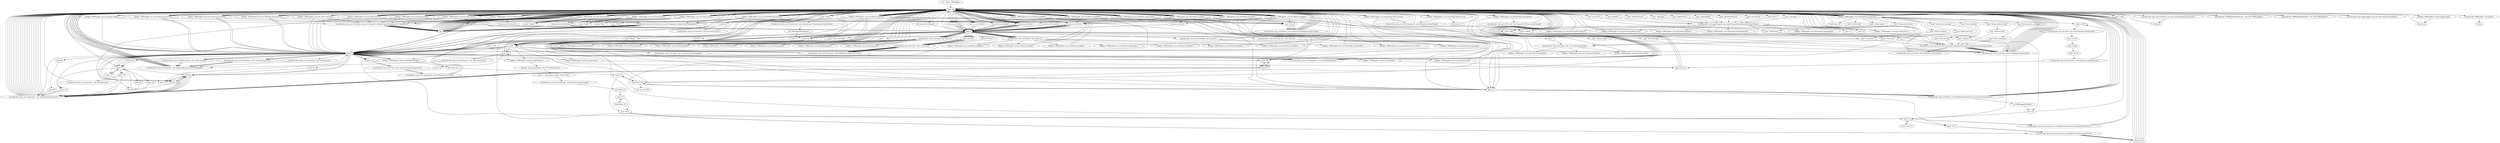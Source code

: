 digraph "" {
    "r0 := @this: MMLapplet"
    "load.r r0"
    "r0 := @this: MMLapplet"->"load.r r0";
    "new java.awt.CardLayout"
    "load.r r0"->"new java.awt.CardLayout";
    "dup1.r"
    "new java.awt.CardLayout"->"dup1.r";
    "push 0"
    "dup1.r"->"push 0";
    "push 0"->"push 0";
    "specialinvoke <java.awt.CardLayout: void <init>(int,int)>"
    "push 0"->"specialinvoke <java.awt.CardLayout: void <init>(int,int)>";
    "virtualinvoke <java.awt.Container: void setLayout(java.awt.LayoutManager)>"
    "specialinvoke <java.awt.CardLayout: void <init>(int,int)>"->"virtualinvoke <java.awt.Container: void setLayout(java.awt.LayoutManager)>";
    "virtualinvoke <java.awt.Container: void setLayout(java.awt.LayoutManager)>"->"load.r r0";
    "push 325"
    "load.r r0"->"push 325";
    "push 135"
    "push 325"->"push 135";
    "virtualinvoke <java.awt.Component: void setSize(int,int)>"
    "push 135"->"virtualinvoke <java.awt.Component: void setSize(int,int)>";
    "virtualinvoke <java.awt.Component: void setSize(int,int)>"->"load.r r0";
    "new java.awt.Color"
    "load.r r0"->"new java.awt.Color";
    "new java.awt.Color"->"dup1.r";
    "push 16777215"
    "dup1.r"->"push 16777215";
    "specialinvoke <java.awt.Color: void <init>(int)>"
    "push 16777215"->"specialinvoke <java.awt.Color: void <init>(int)>";
    "virtualinvoke <java.awt.Component: void setBackground(java.awt.Color)>"
    "specialinvoke <java.awt.Color: void <init>(int)>"->"virtualinvoke <java.awt.Component: void setBackground(java.awt.Color)>";
    "virtualinvoke <java.awt.Component: void setBackground(java.awt.Color)>"->"load.r r0";
    "new java.awt.Panel"
    "load.r r0"->"new java.awt.Panel";
    "new java.awt.Panel"->"dup1.r";
    "specialinvoke <java.awt.Panel: void <init>()>"
    "dup1.r"->"specialinvoke <java.awt.Panel: void <init>()>";
    "fieldput <MMLapplet: java.awt.Panel panel1>"
    "specialinvoke <java.awt.Panel: void <init>()>"->"fieldput <MMLapplet: java.awt.Panel panel1>";
    "fieldput <MMLapplet: java.awt.Panel panel1>"->"load.r r0";
    "fieldget <MMLapplet: java.awt.Panel panel1>"
    "load.r r0"->"fieldget <MMLapplet: java.awt.Panel panel1>";
    "new java.awt.BorderLayout"
    "fieldget <MMLapplet: java.awt.Panel panel1>"->"new java.awt.BorderLayout";
    "new java.awt.BorderLayout"->"dup1.r";
    "dup1.r"->"push 0";
    "push 0"->"push 0";
    "specialinvoke <java.awt.BorderLayout: void <init>(int,int)>"
    "push 0"->"specialinvoke <java.awt.BorderLayout: void <init>(int,int)>";
    "specialinvoke <java.awt.BorderLayout: void <init>(int,int)>"->"virtualinvoke <java.awt.Container: void setLayout(java.awt.LayoutManager)>";
    "virtualinvoke <java.awt.Container: void setLayout(java.awt.LayoutManager)>"->"load.r r0";
    "load.r r0"->"fieldget <MMLapplet: java.awt.Panel panel1>";
    "fieldget <MMLapplet: java.awt.Panel panel1>"->"push 0";
    "push 0"->"push 0";
    "push 0"->"push 325";
    "push 116"
    "push 325"->"push 116";
    "virtualinvoke <java.awt.Component: void setBounds(int,int,int,int)>"
    "push 116"->"virtualinvoke <java.awt.Component: void setBounds(int,int,int,int)>";
    "virtualinvoke <java.awt.Component: void setBounds(int,int,int,int)>"->"load.r r0";
    "push \"card5\""
    "load.r r0"->"push \"card5\"";
    "push \"card5\""->"load.r r0";
    "load.r r0"->"fieldget <MMLapplet: java.awt.Panel panel1>";
    "virtualinvoke <java.awt.Container: java.awt.Component add(java.lang.String,java.awt.Component)>"
    "fieldget <MMLapplet: java.awt.Panel panel1>"->"virtualinvoke <java.awt.Container: java.awt.Component add(java.lang.String,java.awt.Component)>";
    "pop"
    "virtualinvoke <java.awt.Container: java.awt.Component add(java.lang.String,java.awt.Component)>"->"pop";
    "pop"->"load.r r0";
    "load.r r0"->"new java.awt.Panel";
    "new java.awt.Panel"->"dup1.r";
    "dup1.r"->"specialinvoke <java.awt.Panel: void <init>()>";
    "fieldput <MMLapplet: java.awt.Panel panel3>"
    "specialinvoke <java.awt.Panel: void <init>()>"->"fieldput <MMLapplet: java.awt.Panel panel3>";
    "fieldput <MMLapplet: java.awt.Panel panel3>"->"load.r r0";
    "fieldget <MMLapplet: java.awt.Panel panel3>"
    "load.r r0"->"fieldget <MMLapplet: java.awt.Panel panel3>";
    "fieldget <MMLapplet: java.awt.Panel panel3>"->"new java.awt.BorderLayout";
    "new java.awt.BorderLayout"->"dup1.r";
    "dup1.r"->"push 0";
    "push 0"->"push 0";
    "push 0"->"specialinvoke <java.awt.BorderLayout: void <init>(int,int)>";
    "specialinvoke <java.awt.BorderLayout: void <init>(int,int)>"->"virtualinvoke <java.awt.Container: void setLayout(java.awt.LayoutManager)>";
    "virtualinvoke <java.awt.Container: void setLayout(java.awt.LayoutManager)>"->"load.r r0";
    "load.r r0"->"fieldget <MMLapplet: java.awt.Panel panel3>";
    "fieldget <MMLapplet: java.awt.Panel panel3>"->"push 0";
    "push 0"->"push 0";
    "push 0"->"push 325";
    "push 325"->"push 0";
    "push 0"->"virtualinvoke <java.awt.Component: void setBounds(int,int,int,int)>";
    "virtualinvoke <java.awt.Component: void setBounds(int,int,int,int)>"->"load.r r0";
    "load.r r0"->"fieldget <MMLapplet: java.awt.Panel panel1>";
    "push \"North\""
    "fieldget <MMLapplet: java.awt.Panel panel1>"->"push \"North\"";
    "push \"North\""->"load.r r0";
    "load.r r0"->"fieldget <MMLapplet: java.awt.Panel panel3>";
    "fieldget <MMLapplet: java.awt.Panel panel3>"->"virtualinvoke <java.awt.Container: java.awt.Component add(java.lang.String,java.awt.Component)>";
    "virtualinvoke <java.awt.Container: java.awt.Component add(java.lang.String,java.awt.Component)>"->"pop";
    "pop"->"load.r r0";
    "load.r r0"->"new java.awt.Panel";
    "new java.awt.Panel"->"dup1.r";
    "dup1.r"->"specialinvoke <java.awt.Panel: void <init>()>";
    "fieldput <MMLapplet: java.awt.Panel panel5>"
    "specialinvoke <java.awt.Panel: void <init>()>"->"fieldput <MMLapplet: java.awt.Panel panel5>";
    "fieldput <MMLapplet: java.awt.Panel panel5>"->"load.r r0";
    "fieldget <MMLapplet: java.awt.Panel panel5>"
    "load.r r0"->"fieldget <MMLapplet: java.awt.Panel panel5>";
    "new java.awt.GridLayout"
    "fieldget <MMLapplet: java.awt.Panel panel5>"->"new java.awt.GridLayout";
    "new java.awt.GridLayout"->"dup1.r";
    "push 2"
    "dup1.r"->"push 2";
    "push 1"
    "push 2"->"push 1";
    "push 1"->"push 0";
    "push 0"->"push 0";
    "specialinvoke <java.awt.GridLayout: void <init>(int,int,int,int)>"
    "push 0"->"specialinvoke <java.awt.GridLayout: void <init>(int,int,int,int)>";
    "specialinvoke <java.awt.GridLayout: void <init>(int,int,int,int)>"->"virtualinvoke <java.awt.Container: void setLayout(java.awt.LayoutManager)>";
    "virtualinvoke <java.awt.Container: void setLayout(java.awt.LayoutManager)>"->"load.r r0";
    "load.r r0"->"fieldget <MMLapplet: java.awt.Panel panel5>";
    "fieldget <MMLapplet: java.awt.Panel panel5>"->"push 0";
    "push 0"->"push 0";
    "push 0"->"push 0";
    "push 10"
    "push 0"->"push 10";
    "push 10"->"virtualinvoke <java.awt.Component: void setBounds(int,int,int,int)>";
    "virtualinvoke <java.awt.Component: void setBounds(int,int,int,int)>"->"load.r r0";
    "load.r r0"->"fieldget <MMLapplet: java.awt.Panel panel3>";
    "push \"West\""
    "fieldget <MMLapplet: java.awt.Panel panel3>"->"push \"West\"";
    "push \"West\""->"load.r r0";
    "load.r r0"->"fieldget <MMLapplet: java.awt.Panel panel5>";
    "fieldget <MMLapplet: java.awt.Panel panel5>"->"virtualinvoke <java.awt.Container: java.awt.Component add(java.lang.String,java.awt.Component)>";
    "virtualinvoke <java.awt.Container: java.awt.Component add(java.lang.String,java.awt.Component)>"->"pop";
    "pop"->"load.r r0";
    "new java.awt.Label"
    "load.r r0"->"new java.awt.Label";
    "new java.awt.Label"->"dup1.r";
    "push \"Username:\""
    "dup1.r"->"push \"Username:\"";
    "specialinvoke <java.awt.Label: void <init>(java.lang.String)>"
    "push \"Username:\""->"specialinvoke <java.awt.Label: void <init>(java.lang.String)>";
    "fieldput <MMLapplet: java.awt.Label usernameLbl>"
    "specialinvoke <java.awt.Label: void <init>(java.lang.String)>"->"fieldput <MMLapplet: java.awt.Label usernameLbl>";
    "fieldput <MMLapplet: java.awt.Label usernameLbl>"->"load.r r0";
    "fieldget <MMLapplet: java.awt.Label usernameLbl>"
    "load.r r0"->"fieldget <MMLapplet: java.awt.Label usernameLbl>";
    "fieldget <MMLapplet: java.awt.Label usernameLbl>"->"push 0";
    "push 0"->"push 0";
    "push 14"
    "push 0"->"push 14";
    "push 24"
    "push 14"->"push 24";
    "push 24"->"virtualinvoke <java.awt.Component: void setBounds(int,int,int,int)>";
    "virtualinvoke <java.awt.Component: void setBounds(int,int,int,int)>"->"load.r r0";
    "load.r r0"->"fieldget <MMLapplet: java.awt.Panel panel5>";
    "fieldget <MMLapplet: java.awt.Panel panel5>"->"load.r r0";
    "load.r r0"->"fieldget <MMLapplet: java.awt.Label usernameLbl>";
    "virtualinvoke <java.awt.Container: java.awt.Component add(java.awt.Component)>"
    "fieldget <MMLapplet: java.awt.Label usernameLbl>"->"virtualinvoke <java.awt.Container: java.awt.Component add(java.awt.Component)>";
    "virtualinvoke <java.awt.Container: java.awt.Component add(java.awt.Component)>"->"pop";
    "pop"->"load.r r0";
    "load.r r0"->"new java.awt.Label";
    "new java.awt.Label"->"dup1.r";
    "push \"Password:\""
    "dup1.r"->"push \"Password:\"";
    "push \"Password:\""->"specialinvoke <java.awt.Label: void <init>(java.lang.String)>";
    "fieldput <MMLapplet: java.awt.Label passwordLbl>"
    "specialinvoke <java.awt.Label: void <init>(java.lang.String)>"->"fieldput <MMLapplet: java.awt.Label passwordLbl>";
    "fieldput <MMLapplet: java.awt.Label passwordLbl>"->"load.r r0";
    "fieldget <MMLapplet: java.awt.Label passwordLbl>"
    "load.r r0"->"fieldget <MMLapplet: java.awt.Label passwordLbl>";
    "fieldget <MMLapplet: java.awt.Label passwordLbl>"->"push 0";
    "push 0"->"push 24";
    "push 76"
    "push 24"->"push 76";
    "push 76"->"push 24";
    "push 24"->"virtualinvoke <java.awt.Component: void setBounds(int,int,int,int)>";
    "virtualinvoke <java.awt.Component: void setBounds(int,int,int,int)>"->"load.r r0";
    "load.r r0"->"fieldget <MMLapplet: java.awt.Panel panel5>";
    "fieldget <MMLapplet: java.awt.Panel panel5>"->"load.r r0";
    "load.r r0"->"fieldget <MMLapplet: java.awt.Label passwordLbl>";
    "fieldget <MMLapplet: java.awt.Label passwordLbl>"->"virtualinvoke <java.awt.Container: java.awt.Component add(java.awt.Component)>";
    "virtualinvoke <java.awt.Container: java.awt.Component add(java.awt.Component)>"->"pop";
    "pop"->"load.r r0";
    "load.r r0"->"new java.awt.Panel";
    "new java.awt.Panel"->"dup1.r";
    "dup1.r"->"specialinvoke <java.awt.Panel: void <init>()>";
    "fieldput <MMLapplet: java.awt.Panel panel6>"
    "specialinvoke <java.awt.Panel: void <init>()>"->"fieldput <MMLapplet: java.awt.Panel panel6>";
    "fieldput <MMLapplet: java.awt.Panel panel6>"->"load.r r0";
    "fieldget <MMLapplet: java.awt.Panel panel6>"
    "load.r r0"->"fieldget <MMLapplet: java.awt.Panel panel6>";
    "fieldget <MMLapplet: java.awt.Panel panel6>"->"new java.awt.GridLayout";
    "new java.awt.GridLayout"->"dup1.r";
    "dup1.r"->"push 2";
    "push 2"->"push 1";
    "push 1"->"push 0";
    "push 0"->"push 0";
    "push 0"->"specialinvoke <java.awt.GridLayout: void <init>(int,int,int,int)>";
    "specialinvoke <java.awt.GridLayout: void <init>(int,int,int,int)>"->"virtualinvoke <java.awt.Container: void setLayout(java.awt.LayoutManager)>";
    "virtualinvoke <java.awt.Container: void setLayout(java.awt.LayoutManager)>"->"load.r r0";
    "load.r r0"->"fieldget <MMLapplet: java.awt.Panel panel6>";
    "fieldget <MMLapplet: java.awt.Panel panel6>"->"push 76";
    "push 76"->"push 0";
    "push 249"
    "push 0"->"push 249";
    "push 48"
    "push 249"->"push 48";
    "push 48"->"virtualinvoke <java.awt.Component: void setBounds(int,int,int,int)>";
    "virtualinvoke <java.awt.Component: void setBounds(int,int,int,int)>"->"load.r r0";
    "load.r r0"->"fieldget <MMLapplet: java.awt.Panel panel3>";
    "push \"Center\""
    "fieldget <MMLapplet: java.awt.Panel panel3>"->"push \"Center\"";
    "push \"Center\""->"load.r r0";
    "load.r r0"->"fieldget <MMLapplet: java.awt.Panel panel6>";
    "fieldget <MMLapplet: java.awt.Panel panel6>"->"virtualinvoke <java.awt.Container: java.awt.Component add(java.lang.String,java.awt.Component)>";
    "virtualinvoke <java.awt.Container: java.awt.Component add(java.lang.String,java.awt.Component)>"->"pop";
    "pop"->"load.r r0";
    "new java.awt.TextField"
    "load.r r0"->"new java.awt.TextField";
    "new java.awt.TextField"->"dup1.r";
    "specialinvoke <java.awt.TextField: void <init>()>"
    "dup1.r"->"specialinvoke <java.awt.TextField: void <init>()>";
    "fieldput <MMLapplet: java.awt.TextField usernameTxt>"
    "specialinvoke <java.awt.TextField: void <init>()>"->"fieldput <MMLapplet: java.awt.TextField usernameTxt>";
    "fieldput <MMLapplet: java.awt.TextField usernameTxt>"->"load.r r0";
    "fieldget <MMLapplet: java.awt.TextField usernameTxt>"
    "load.r r0"->"fieldget <MMLapplet: java.awt.TextField usernameTxt>";
    "fieldget <MMLapplet: java.awt.TextField usernameTxt>"->"push 0";
    "push 0"->"push 0";
    "push 0"->"push 249";
    "push 249"->"push 24";
    "push 24"->"virtualinvoke <java.awt.Component: void setBounds(int,int,int,int)>";
    "virtualinvoke <java.awt.Component: void setBounds(int,int,int,int)>"->"load.r r0";
    "load.r r0"->"fieldget <MMLapplet: java.awt.Panel panel6>";
    "fieldget <MMLapplet: java.awt.Panel panel6>"->"load.r r0";
    "load.r r0"->"fieldget <MMLapplet: java.awt.TextField usernameTxt>";
    "fieldget <MMLapplet: java.awt.TextField usernameTxt>"->"virtualinvoke <java.awt.Container: java.awt.Component add(java.awt.Component)>";
    "virtualinvoke <java.awt.Container: java.awt.Component add(java.awt.Component)>"->"pop";
    "pop"->"load.r r0";
    "load.r r0"->"new java.awt.TextField";
    "new java.awt.TextField"->"dup1.r";
    "dup1.r"->"specialinvoke <java.awt.TextField: void <init>()>";
    "fieldput <MMLapplet: java.awt.TextField passwordTxt>"
    "specialinvoke <java.awt.TextField: void <init>()>"->"fieldput <MMLapplet: java.awt.TextField passwordTxt>";
    "fieldput <MMLapplet: java.awt.TextField passwordTxt>"->"load.r r0";
    "fieldget <MMLapplet: java.awt.TextField passwordTxt>"
    "load.r r0"->"fieldget <MMLapplet: java.awt.TextField passwordTxt>";
    "push 42"
    "fieldget <MMLapplet: java.awt.TextField passwordTxt>"->"push 42";
    "virtualinvoke <java.awt.TextField: void setEchoChar(char)>"
    "push 42"->"virtualinvoke <java.awt.TextField: void setEchoChar(char)>";
    "virtualinvoke <java.awt.TextField: void setEchoChar(char)>"->"load.r r0";
    "load.r r0"->"fieldget <MMLapplet: java.awt.TextField passwordTxt>";
    "fieldget <MMLapplet: java.awt.TextField passwordTxt>"->"push 0";
    "push 0"->"push 24";
    "push 24"->"push 249";
    "push 249"->"push 24";
    "push 24"->"virtualinvoke <java.awt.Component: void setBounds(int,int,int,int)>";
    "virtualinvoke <java.awt.Component: void setBounds(int,int,int,int)>"->"load.r r0";
    "load.r r0"->"fieldget <MMLapplet: java.awt.Panel panel6>";
    "fieldget <MMLapplet: java.awt.Panel panel6>"->"load.r r0";
    "load.r r0"->"fieldget <MMLapplet: java.awt.TextField passwordTxt>";
    "fieldget <MMLapplet: java.awt.TextField passwordTxt>"->"virtualinvoke <java.awt.Container: java.awt.Component add(java.awt.Component)>";
    "virtualinvoke <java.awt.Container: java.awt.Component add(java.awt.Component)>"->"pop";
    "pop"->"load.r r0";
    "load.r r0"->"new java.awt.Panel";
    "new java.awt.Panel"->"dup1.r";
    "dup1.r"->"specialinvoke <java.awt.Panel: void <init>()>";
    "fieldput <MMLapplet: java.awt.Panel panel4>"
    "specialinvoke <java.awt.Panel: void <init>()>"->"fieldput <MMLapplet: java.awt.Panel panel4>";
    "fieldput <MMLapplet: java.awt.Panel panel4>"->"load.r r0";
    "fieldget <MMLapplet: java.awt.Panel panel4>"
    "load.r r0"->"fieldget <MMLapplet: java.awt.Panel panel4>";
    "new java.awt.FlowLayout"
    "fieldget <MMLapplet: java.awt.Panel panel4>"->"new java.awt.FlowLayout";
    "new java.awt.FlowLayout"->"dup1.r";
    "dup1.r"->"push 1";
    "push 5"
    "push 1"->"push 5";
    "push 5"->"push 5";
    "specialinvoke <java.awt.FlowLayout: void <init>(int,int,int)>"
    "push 5"->"specialinvoke <java.awt.FlowLayout: void <init>(int,int,int)>";
    "specialinvoke <java.awt.FlowLayout: void <init>(int,int,int)>"->"virtualinvoke <java.awt.Container: void setLayout(java.awt.LayoutManager)>";
    "virtualinvoke <java.awt.Container: void setLayout(java.awt.LayoutManager)>"->"load.r r0";
    "load.r r0"->"fieldget <MMLapplet: java.awt.Panel panel4>";
    "fieldget <MMLapplet: java.awt.Panel panel4>"->"push 0";
    "push 82"
    "push 0"->"push 82";
    "push 82"->"push 325";
    "push 325"->"push 10";
    "push 10"->"virtualinvoke <java.awt.Component: void setBounds(int,int,int,int)>";
    "virtualinvoke <java.awt.Component: void setBounds(int,int,int,int)>"->"load.r r0";
    "load.r r0"->"fieldget <MMLapplet: java.awt.Panel panel1>";
    "push \"South\""
    "fieldget <MMLapplet: java.awt.Panel panel1>"->"push \"South\"";
    "push \"South\""->"load.r r0";
    "load.r r0"->"fieldget <MMLapplet: java.awt.Panel panel4>";
    "fieldget <MMLapplet: java.awt.Panel panel4>"->"virtualinvoke <java.awt.Container: java.awt.Component add(java.lang.String,java.awt.Component)>";
    "virtualinvoke <java.awt.Container: java.awt.Component add(java.lang.String,java.awt.Component)>"->"pop";
    "pop"->"load.r r0";
    "new java.awt.Button"
    "load.r r0"->"new java.awt.Button";
    "new java.awt.Button"->"dup1.r";
    "specialinvoke <java.awt.Button: void <init>()>"
    "dup1.r"->"specialinvoke <java.awt.Button: void <init>()>";
    "fieldput <MMLapplet: java.awt.Button loginBtn>"
    "specialinvoke <java.awt.Button: void <init>()>"->"fieldput <MMLapplet: java.awt.Button loginBtn>";
    "fieldput <MMLapplet: java.awt.Button loginBtn>"->"load.r r0";
    "fieldget <MMLapplet: java.awt.Button loginBtn>"
    "load.r r0"->"fieldget <MMLapplet: java.awt.Button loginBtn>";
    "push \"button\""
    "fieldget <MMLapplet: java.awt.Button loginBtn>"->"push \"button\"";
    "virtualinvoke <java.awt.Button: void setActionCommand(java.lang.String)>"
    "push \"button\""->"virtualinvoke <java.awt.Button: void setActionCommand(java.lang.String)>";
    "virtualinvoke <java.awt.Button: void setActionCommand(java.lang.String)>"->"load.r r0";
    "load.r r0"->"fieldget <MMLapplet: java.awt.Button loginBtn>";
    "push \"Log in and begin ...\""
    "fieldget <MMLapplet: java.awt.Button loginBtn>"->"push \"Log in and begin ...\"";
    "virtualinvoke <java.awt.Button: void setLabel(java.lang.String)>"
    "push \"Log in and begin ...\""->"virtualinvoke <java.awt.Button: void setLabel(java.lang.String)>";
    "virtualinvoke <java.awt.Button: void setLabel(java.lang.String)>"->"load.r r0";
    "load.r r0"->"fieldget <MMLapplet: java.awt.Button loginBtn>";
    "push 97"
    "fieldget <MMLapplet: java.awt.Button loginBtn>"->"push 97";
    "push 97"->"push 5";
    "push 130"
    "push 5"->"push 130";
    "push 130"->"push 24";
    "push 24"->"virtualinvoke <java.awt.Component: void setBounds(int,int,int,int)>";
    "virtualinvoke <java.awt.Component: void setBounds(int,int,int,int)>"->"load.r r0";
    "load.r r0"->"fieldget <MMLapplet: java.awt.Button loginBtn>";
    "fieldget <MMLapplet: java.awt.Button loginBtn>"->"new java.awt.Color";
    "new java.awt.Color"->"dup1.r";
    "push 12632256"
    "dup1.r"->"push 12632256";
    "push 12632256"->"specialinvoke <java.awt.Color: void <init>(int)>";
    "specialinvoke <java.awt.Color: void <init>(int)>"->"virtualinvoke <java.awt.Component: void setBackground(java.awt.Color)>";
    "virtualinvoke <java.awt.Component: void setBackground(java.awt.Color)>"->"load.r r0";
    "load.r r0"->"fieldget <MMLapplet: java.awt.Panel panel4>";
    "fieldget <MMLapplet: java.awt.Panel panel4>"->"load.r r0";
    "load.r r0"->"fieldget <MMLapplet: java.awt.Button loginBtn>";
    "fieldget <MMLapplet: java.awt.Button loginBtn>"->"virtualinvoke <java.awt.Container: java.awt.Component add(java.awt.Component)>";
    "virtualinvoke <java.awt.Container: java.awt.Component add(java.awt.Component)>"->"pop";
    "pop"->"load.r r0";
    "load.r r0"->"new java.awt.Label";
    "new java.awt.Label"->"dup1.r";
    "push \" \""
    "dup1.r"->"push \" \"";
    "push \" \""->"push 1";
    "specialinvoke <java.awt.Label: void <init>(java.lang.String,int)>"
    "push 1"->"specialinvoke <java.awt.Label: void <init>(java.lang.String,int)>";
    "fieldput <MMLapplet: java.awt.Label statusLbl>"
    "specialinvoke <java.awt.Label: void <init>(java.lang.String,int)>"->"fieldput <MMLapplet: java.awt.Label statusLbl>";
    "fieldput <MMLapplet: java.awt.Label statusLbl>"->"load.r r0";
    "fieldget <MMLapplet: java.awt.Label statusLbl>"
    "load.r r0"->"fieldget <MMLapplet: java.awt.Label statusLbl>";
    "fieldget <MMLapplet: java.awt.Label statusLbl>"->"push 0";
    "push 0"->"push 48";
    "push 48"->"push 325";
    "push 34"
    "push 325"->"push 34";
    "push 34"->"virtualinvoke <java.awt.Component: void setBounds(int,int,int,int)>";
    "virtualinvoke <java.awt.Component: void setBounds(int,int,int,int)>"->"load.r r0";
    "load.r r0"->"fieldget <MMLapplet: java.awt.Panel panel1>";
    "fieldget <MMLapplet: java.awt.Panel panel1>"->"push \"Center\"";
    "push \"Center\""->"load.r r0";
    "load.r r0"->"fieldget <MMLapplet: java.awt.Label statusLbl>";
    "fieldget <MMLapplet: java.awt.Label statusLbl>"->"virtualinvoke <java.awt.Container: java.awt.Component add(java.lang.String,java.awt.Component)>";
    "virtualinvoke <java.awt.Container: java.awt.Component add(java.lang.String,java.awt.Component)>"->"pop";
    "pop"->"load.r r0";
    "load.r r0"->"new java.awt.Panel";
    "new java.awt.Panel"->"dup1.r";
    "dup1.r"->"specialinvoke <java.awt.Panel: void <init>()>";
    "fieldput <MMLapplet: java.awt.Panel panel2>"
    "specialinvoke <java.awt.Panel: void <init>()>"->"fieldput <MMLapplet: java.awt.Panel panel2>";
    "fieldput <MMLapplet: java.awt.Panel panel2>"->"load.r r0";
    "fieldget <MMLapplet: java.awt.Panel panel2>"
    "load.r r0"->"fieldget <MMLapplet: java.awt.Panel panel2>";
    "fieldget <MMLapplet: java.awt.Panel panel2>"->"new java.awt.BorderLayout";
    "new java.awt.BorderLayout"->"dup1.r";
    "dup1.r"->"push 0";
    "push 0"->"push 0";
    "push 0"->"specialinvoke <java.awt.BorderLayout: void <init>(int,int)>";
    "specialinvoke <java.awt.BorderLayout: void <init>(int,int)>"->"virtualinvoke <java.awt.Container: void setLayout(java.awt.LayoutManager)>";
    "virtualinvoke <java.awt.Container: void setLayout(java.awt.LayoutManager)>"->"load.r r0";
    "load.r r0"->"fieldget <MMLapplet: java.awt.Panel panel2>";
    "fieldget <MMLapplet: java.awt.Panel panel2>"->"push 0";
    "virtualinvoke <java.awt.Component: void setVisible(boolean)>"
    "push 0"->"virtualinvoke <java.awt.Component: void setVisible(boolean)>";
    "virtualinvoke <java.awt.Component: void setVisible(boolean)>"->"load.r r0";
    "load.r r0"->"fieldget <MMLapplet: java.awt.Panel panel2>";
    "fieldget <MMLapplet: java.awt.Panel panel2>"->"push 0";
    "push 0"->"push 0";
    "push 0"->"push 325";
    "push 325"->"push 135";
    "push 135"->"virtualinvoke <java.awt.Component: void setBounds(int,int,int,int)>";
    "virtualinvoke <java.awt.Component: void setBounds(int,int,int,int)>"->"load.r r0";
    "push \"card6\""
    "load.r r0"->"push \"card6\"";
    "push \"card6\""->"load.r r0";
    "load.r r0"->"fieldget <MMLapplet: java.awt.Panel panel2>";
    "fieldget <MMLapplet: java.awt.Panel panel2>"->"virtualinvoke <java.awt.Container: java.awt.Component add(java.lang.String,java.awt.Component)>";
    "virtualinvoke <java.awt.Container: java.awt.Component add(java.lang.String,java.awt.Component)>"->"pop";
    "pop"->"load.r r0";
    "load.r r0"->"new java.awt.Label";
    "new java.awt.Label"->"dup1.r";
    "push \"\""
    "dup1.r"->"push \"\"";
    "push \"\""->"specialinvoke <java.awt.Label: void <init>(java.lang.String)>";
    "fieldput <MMLapplet: java.awt.Label mailLbl>"
    "specialinvoke <java.awt.Label: void <init>(java.lang.String)>"->"fieldput <MMLapplet: java.awt.Label mailLbl>";
    "fieldput <MMLapplet: java.awt.Label mailLbl>"->"load.r r0";
    "fieldget <MMLapplet: java.awt.Label mailLbl>"
    "load.r r0"->"fieldget <MMLapplet: java.awt.Label mailLbl>";
    "fieldget <MMLapplet: java.awt.Label mailLbl>"->"push 0";
    "push 111"
    "push 0"->"push 111";
    "push 111"->"push 325";
    "push 325"->"push 24";
    "push 24"->"virtualinvoke <java.awt.Component: void setBounds(int,int,int,int)>";
    "virtualinvoke <java.awt.Component: void setBounds(int,int,int,int)>"->"load.r r0";
    "load.r r0"->"fieldget <MMLapplet: java.awt.Panel panel2>";
    "fieldget <MMLapplet: java.awt.Panel panel2>"->"push \"South\"";
    "push \"South\""->"load.r r0";
    "load.r r0"->"fieldget <MMLapplet: java.awt.Label mailLbl>";
    "fieldget <MMLapplet: java.awt.Label mailLbl>"->"virtualinvoke <java.awt.Container: java.awt.Component add(java.lang.String,java.awt.Component)>";
    "virtualinvoke <java.awt.Container: java.awt.Component add(java.lang.String,java.awt.Component)>"->"pop";
    "pop"->"load.r r0";
    "load.r r0"->"new java.awt.Panel";
    "new java.awt.Panel"->"dup1.r";
    "dup1.r"->"specialinvoke <java.awt.Panel: void <init>()>";
    "fieldput <MMLapplet: java.awt.Panel panel7>"
    "specialinvoke <java.awt.Panel: void <init>()>"->"fieldput <MMLapplet: java.awt.Panel panel7>";
    "fieldput <MMLapplet: java.awt.Panel panel7>"->"load.r r0";
    "fieldget <MMLapplet: java.awt.Panel panel7>"
    "load.r r0"->"fieldget <MMLapplet: java.awt.Panel panel7>";
    "fieldget <MMLapplet: java.awt.Panel panel7>"->"new java.awt.GridLayout";
    "new java.awt.GridLayout"->"dup1.r";
    "dup1.r"->"push 2";
    "push 3"
    "push 2"->"push 3";
    "push 3"->"push 0";
    "push 0"->"push 0";
    "push 0"->"specialinvoke <java.awt.GridLayout: void <init>(int,int,int,int)>";
    "specialinvoke <java.awt.GridLayout: void <init>(int,int,int,int)>"->"virtualinvoke <java.awt.Container: void setLayout(java.awt.LayoutManager)>";
    "virtualinvoke <java.awt.Container: void setLayout(java.awt.LayoutManager)>"->"load.r r0";
    "load.r r0"->"fieldget <MMLapplet: java.awt.Panel panel7>";
    "fieldget <MMLapplet: java.awt.Panel panel7>"->"push 0";
    "push 0"->"push 0";
    "push 0"->"push 325";
    "push 325"->"push 111";
    "push 111"->"virtualinvoke <java.awt.Component: void setBounds(int,int,int,int)>";
    "virtualinvoke <java.awt.Component: void setBounds(int,int,int,int)>"->"load.r r0";
    "load.r r0"->"fieldget <MMLapplet: java.awt.Panel panel2>";
    "fieldget <MMLapplet: java.awt.Panel panel2>"->"push \"Center\"";
    "push \"Center\""->"load.r r0";
    "load.r r0"->"fieldget <MMLapplet: java.awt.Panel panel7>";
    "fieldget <MMLapplet: java.awt.Panel panel7>"->"virtualinvoke <java.awt.Container: java.awt.Component add(java.lang.String,java.awt.Component)>";
    "virtualinvoke <java.awt.Container: java.awt.Component add(java.lang.String,java.awt.Component)>"->"pop";
    "pop"->"load.r r0";
    "load.r r0"->"new java.awt.Button";
    "new java.awt.Button"->"dup1.r";
    "dup1.r"->"specialinvoke <java.awt.Button: void <init>()>";
    "fieldput <MMLapplet: java.awt.Button newBtn>"
    "specialinvoke <java.awt.Button: void <init>()>"->"fieldput <MMLapplet: java.awt.Button newBtn>";
    "fieldput <MMLapplet: java.awt.Button newBtn>"->"load.r r0";
    "fieldget <MMLapplet: java.awt.Button newBtn>"
    "load.r r0"->"fieldget <MMLapplet: java.awt.Button newBtn>";
    "fieldget <MMLapplet: java.awt.Button newBtn>"->"push \"button\"";
    "push \"button\""->"virtualinvoke <java.awt.Button: void setActionCommand(java.lang.String)>";
    "virtualinvoke <java.awt.Button: void setActionCommand(java.lang.String)>"->"load.r r0";
    "load.r r0"->"fieldget <MMLapplet: java.awt.Button newBtn>";
    "push \"New Message\""
    "fieldget <MMLapplet: java.awt.Button newBtn>"->"push \"New Message\"";
    "push \"New Message\""->"virtualinvoke <java.awt.Button: void setLabel(java.lang.String)>";
    "virtualinvoke <java.awt.Button: void setLabel(java.lang.String)>"->"load.r r0";
    "load.r r0"->"fieldget <MMLapplet: java.awt.Button newBtn>";
    "fieldget <MMLapplet: java.awt.Button newBtn>"->"push 0";
    "push 0"->"push 0";
    "push 108"
    "push 0"->"push 108";
    "push 55"
    "push 108"->"push 55";
    "push 55"->"virtualinvoke <java.awt.Component: void setBounds(int,int,int,int)>";
    "virtualinvoke <java.awt.Component: void setBounds(int,int,int,int)>"->"load.r r0";
    "load.r r0"->"fieldget <MMLapplet: java.awt.Button newBtn>";
    "new java.awt.Font"
    "fieldget <MMLapplet: java.awt.Button newBtn>"->"new java.awt.Font";
    "new java.awt.Font"->"dup1.r";
    "push \"Dialog\""
    "dup1.r"->"push \"Dialog\"";
    "push \"Dialog\""->"push 0";
    "push 12"
    "push 0"->"push 12";
    "specialinvoke <java.awt.Font: void <init>(java.lang.String,int,int)>"
    "push 12"->"specialinvoke <java.awt.Font: void <init>(java.lang.String,int,int)>";
    "virtualinvoke <java.awt.Component: void setFont(java.awt.Font)>"
    "specialinvoke <java.awt.Font: void <init>(java.lang.String,int,int)>"->"virtualinvoke <java.awt.Component: void setFont(java.awt.Font)>";
    "virtualinvoke <java.awt.Component: void setFont(java.awt.Font)>"->"load.r r0";
    "load.r r0"->"fieldget <MMLapplet: java.awt.Button newBtn>";
    "fieldget <MMLapplet: java.awt.Button newBtn>"->"new java.awt.Color";
    "new java.awt.Color"->"dup1.r";
    "dup1.r"->"push 12632256";
    "push 12632256"->"specialinvoke <java.awt.Color: void <init>(int)>";
    "specialinvoke <java.awt.Color: void <init>(int)>"->"virtualinvoke <java.awt.Component: void setBackground(java.awt.Color)>";
    "virtualinvoke <java.awt.Component: void setBackground(java.awt.Color)>"->"load.r r0";
    "load.r r0"->"fieldget <MMLapplet: java.awt.Panel panel7>";
    "fieldget <MMLapplet: java.awt.Panel panel7>"->"load.r r0";
    "load.r r0"->"fieldget <MMLapplet: java.awt.Button newBtn>";
    "fieldget <MMLapplet: java.awt.Button newBtn>"->"virtualinvoke <java.awt.Container: java.awt.Component add(java.awt.Component)>";
    "virtualinvoke <java.awt.Container: java.awt.Component add(java.awt.Component)>"->"pop";
    "pop"->"load.r r0";
    "load.r r0"->"new java.awt.Button";
    "new java.awt.Button"->"dup1.r";
    "dup1.r"->"specialinvoke <java.awt.Button: void <init>()>";
    "fieldput <MMLapplet: java.awt.Button mboxBtn>"
    "specialinvoke <java.awt.Button: void <init>()>"->"fieldput <MMLapplet: java.awt.Button mboxBtn>";
    "fieldput <MMLapplet: java.awt.Button mboxBtn>"->"load.r r0";
    "fieldget <MMLapplet: java.awt.Button mboxBtn>"
    "load.r r0"->"fieldget <MMLapplet: java.awt.Button mboxBtn>";
    "fieldget <MMLapplet: java.awt.Button mboxBtn>"->"push \"button\"";
    "push \"button\""->"virtualinvoke <java.awt.Button: void setActionCommand(java.lang.String)>";
    "virtualinvoke <java.awt.Button: void setActionCommand(java.lang.String)>"->"load.r r0";
    "load.r r0"->"fieldget <MMLapplet: java.awt.Button mboxBtn>";
    "push \"Mailbox\""
    "fieldget <MMLapplet: java.awt.Button mboxBtn>"->"push \"Mailbox\"";
    "push \"Mailbox\""->"virtualinvoke <java.awt.Button: void setLabel(java.lang.String)>";
    "virtualinvoke <java.awt.Button: void setLabel(java.lang.String)>"->"load.r r0";
    "load.r r0"->"fieldget <MMLapplet: java.awt.Button mboxBtn>";
    "fieldget <MMLapplet: java.awt.Button mboxBtn>"->"push 108";
    "push 108"->"push 0";
    "push 0"->"push 108";
    "push 108"->"push 55";
    "push 55"->"virtualinvoke <java.awt.Component: void setBounds(int,int,int,int)>";
    "virtualinvoke <java.awt.Component: void setBounds(int,int,int,int)>"->"load.r r0";
    "load.r r0"->"fieldget <MMLapplet: java.awt.Button mboxBtn>";
    "fieldget <MMLapplet: java.awt.Button mboxBtn>"->"new java.awt.Font";
    "new java.awt.Font"->"dup1.r";
    "dup1.r"->"push \"Dialog\"";
    "push \"Dialog\""->"push 0";
    "push 0"->"push 12";
    "push 12"->"specialinvoke <java.awt.Font: void <init>(java.lang.String,int,int)>";
    "specialinvoke <java.awt.Font: void <init>(java.lang.String,int,int)>"->"virtualinvoke <java.awt.Component: void setFont(java.awt.Font)>";
    "virtualinvoke <java.awt.Component: void setFont(java.awt.Font)>"->"load.r r0";
    "load.r r0"->"fieldget <MMLapplet: java.awt.Button mboxBtn>";
    "fieldget <MMLapplet: java.awt.Button mboxBtn>"->"new java.awt.Color";
    "new java.awt.Color"->"dup1.r";
    "dup1.r"->"push 12632256";
    "push 12632256"->"specialinvoke <java.awt.Color: void <init>(int)>";
    "specialinvoke <java.awt.Color: void <init>(int)>"->"virtualinvoke <java.awt.Component: void setBackground(java.awt.Color)>";
    "virtualinvoke <java.awt.Component: void setBackground(java.awt.Color)>"->"load.r r0";
    "load.r r0"->"fieldget <MMLapplet: java.awt.Panel panel7>";
    "fieldget <MMLapplet: java.awt.Panel panel7>"->"load.r r0";
    "load.r r0"->"fieldget <MMLapplet: java.awt.Button mboxBtn>";
    "fieldget <MMLapplet: java.awt.Button mboxBtn>"->"virtualinvoke <java.awt.Container: java.awt.Component add(java.awt.Component)>";
    "virtualinvoke <java.awt.Container: java.awt.Component add(java.awt.Component)>"->"pop";
    "pop"->"load.r r0";
    "load.r r0"->"new java.awt.Button";
    "new java.awt.Button"->"dup1.r";
    "dup1.r"->"specialinvoke <java.awt.Button: void <init>()>";
    "fieldput <MMLapplet: java.awt.Button addressBtn>"
    "specialinvoke <java.awt.Button: void <init>()>"->"fieldput <MMLapplet: java.awt.Button addressBtn>";
    "fieldput <MMLapplet: java.awt.Button addressBtn>"->"load.r r0";
    "fieldget <MMLapplet: java.awt.Button addressBtn>"
    "load.r r0"->"fieldget <MMLapplet: java.awt.Button addressBtn>";
    "fieldget <MMLapplet: java.awt.Button addressBtn>"->"push \"button\"";
    "push \"button\""->"virtualinvoke <java.awt.Button: void setActionCommand(java.lang.String)>";
    "virtualinvoke <java.awt.Button: void setActionCommand(java.lang.String)>"->"load.r r0";
    "load.r r0"->"fieldget <MMLapplet: java.awt.Button addressBtn>";
    "push \"Address Book\""
    "fieldget <MMLapplet: java.awt.Button addressBtn>"->"push \"Address Book\"";
    "push \"Address Book\""->"virtualinvoke <java.awt.Button: void setLabel(java.lang.String)>";
    "virtualinvoke <java.awt.Button: void setLabel(java.lang.String)>"->"load.r r0";
    "load.r r0"->"fieldget <MMLapplet: java.awt.Button addressBtn>";
    "fieldget <MMLapplet: java.awt.Button addressBtn>"->"push 108";
    "push 108"->"push 0";
    "push 0"->"push 108";
    "push 108"->"push 55";
    "push 55"->"virtualinvoke <java.awt.Component: void setBounds(int,int,int,int)>";
    "virtualinvoke <java.awt.Component: void setBounds(int,int,int,int)>"->"load.r r0";
    "load.r r0"->"fieldget <MMLapplet: java.awt.Button addressBtn>";
    "fieldget <MMLapplet: java.awt.Button addressBtn>"->"new java.awt.Color";
    "new java.awt.Color"->"dup1.r";
    "dup1.r"->"push 12632256";
    "push 12632256"->"specialinvoke <java.awt.Color: void <init>(int)>";
    "specialinvoke <java.awt.Color: void <init>(int)>"->"virtualinvoke <java.awt.Component: void setBackground(java.awt.Color)>";
    "virtualinvoke <java.awt.Component: void setBackground(java.awt.Color)>"->"load.r r0";
    "load.r r0"->"fieldget <MMLapplet: java.awt.Panel panel7>";
    "fieldget <MMLapplet: java.awt.Panel panel7>"->"load.r r0";
    "load.r r0"->"fieldget <MMLapplet: java.awt.Button addressBtn>";
    "fieldget <MMLapplet: java.awt.Button addressBtn>"->"virtualinvoke <java.awt.Container: java.awt.Component add(java.awt.Component)>";
    "virtualinvoke <java.awt.Container: java.awt.Component add(java.awt.Component)>"->"pop";
    "pop"->"load.r r0";
    "load.r r0"->"new java.awt.Button";
    "new java.awt.Button"->"dup1.r";
    "dup1.r"->"specialinvoke <java.awt.Button: void <init>()>";
    "fieldput <MMLapplet: java.awt.Button propsBtn>"
    "specialinvoke <java.awt.Button: void <init>()>"->"fieldput <MMLapplet: java.awt.Button propsBtn>";
    "fieldput <MMLapplet: java.awt.Button propsBtn>"->"load.r r0";
    "fieldget <MMLapplet: java.awt.Button propsBtn>"
    "load.r r0"->"fieldget <MMLapplet: java.awt.Button propsBtn>";
    "fieldget <MMLapplet: java.awt.Button propsBtn>"->"push \"button\"";
    "push \"button\""->"virtualinvoke <java.awt.Button: void setActionCommand(java.lang.String)>";
    "virtualinvoke <java.awt.Button: void setActionCommand(java.lang.String)>"->"load.r r0";
    "load.r r0"->"fieldget <MMLapplet: java.awt.Button propsBtn>";
    "push \"Preferences\""
    "fieldget <MMLapplet: java.awt.Button propsBtn>"->"push \"Preferences\"";
    "push \"Preferences\""->"virtualinvoke <java.awt.Button: void setLabel(java.lang.String)>";
    "virtualinvoke <java.awt.Button: void setLabel(java.lang.String)>"->"load.r r0";
    "load.r r0"->"fieldget <MMLapplet: java.awt.Button propsBtn>";
    "fieldget <MMLapplet: java.awt.Button propsBtn>"->"push 0";
    "push 0"->"push 55";
    "push 55"->"push 108";
    "push 108"->"push 55";
    "push 55"->"virtualinvoke <java.awt.Component: void setBounds(int,int,int,int)>";
    "virtualinvoke <java.awt.Component: void setBounds(int,int,int,int)>"->"load.r r0";
    "load.r r0"->"fieldget <MMLapplet: java.awt.Button propsBtn>";
    "fieldget <MMLapplet: java.awt.Button propsBtn>"->"new java.awt.Color";
    "new java.awt.Color"->"dup1.r";
    "dup1.r"->"push 12632256";
    "push 12632256"->"specialinvoke <java.awt.Color: void <init>(int)>";
    "specialinvoke <java.awt.Color: void <init>(int)>"->"virtualinvoke <java.awt.Component: void setBackground(java.awt.Color)>";
    "virtualinvoke <java.awt.Component: void setBackground(java.awt.Color)>"->"load.r r0";
    "load.r r0"->"fieldget <MMLapplet: java.awt.Panel panel7>";
    "fieldget <MMLapplet: java.awt.Panel panel7>"->"load.r r0";
    "load.r r0"->"fieldget <MMLapplet: java.awt.Button propsBtn>";
    "fieldget <MMLapplet: java.awt.Button propsBtn>"->"virtualinvoke <java.awt.Container: java.awt.Component add(java.awt.Component)>";
    "virtualinvoke <java.awt.Container: java.awt.Component add(java.awt.Component)>"->"pop";
    "pop"->"load.r r0";
    "load.r r0"->"new java.awt.Button";
    "new java.awt.Button"->"dup1.r";
    "dup1.r"->"specialinvoke <java.awt.Button: void <init>()>";
    "fieldput <MMLapplet: java.awt.Button helpBtn>"
    "specialinvoke <java.awt.Button: void <init>()>"->"fieldput <MMLapplet: java.awt.Button helpBtn>";
    "fieldput <MMLapplet: java.awt.Button helpBtn>"->"load.r r0";
    "fieldget <MMLapplet: java.awt.Button helpBtn>"
    "load.r r0"->"fieldget <MMLapplet: java.awt.Button helpBtn>";
    "fieldget <MMLapplet: java.awt.Button helpBtn>"->"push \"button\"";
    "push \"button\""->"virtualinvoke <java.awt.Button: void setActionCommand(java.lang.String)>";
    "virtualinvoke <java.awt.Button: void setActionCommand(java.lang.String)>"->"load.r r0";
    "load.r r0"->"fieldget <MMLapplet: java.awt.Button helpBtn>";
    "push \"Help\""
    "fieldget <MMLapplet: java.awt.Button helpBtn>"->"push \"Help\"";
    "push \"Help\""->"virtualinvoke <java.awt.Button: void setLabel(java.lang.String)>";
    "virtualinvoke <java.awt.Button: void setLabel(java.lang.String)>"->"load.r r0";
    "load.r r0"->"fieldget <MMLapplet: java.awt.Button helpBtn>";
    "fieldget <MMLapplet: java.awt.Button helpBtn>"->"push 108";
    "push 108"->"push 55";
    "push 55"->"push 108";
    "push 108"->"push 55";
    "push 55"->"virtualinvoke <java.awt.Component: void setBounds(int,int,int,int)>";
    "virtualinvoke <java.awt.Component: void setBounds(int,int,int,int)>"->"load.r r0";
    "load.r r0"->"fieldget <MMLapplet: java.awt.Button helpBtn>";
    "fieldget <MMLapplet: java.awt.Button helpBtn>"->"new java.awt.Color";
    "new java.awt.Color"->"dup1.r";
    "dup1.r"->"push 12632256";
    "push 12632256"->"specialinvoke <java.awt.Color: void <init>(int)>";
    "specialinvoke <java.awt.Color: void <init>(int)>"->"virtualinvoke <java.awt.Component: void setBackground(java.awt.Color)>";
    "virtualinvoke <java.awt.Component: void setBackground(java.awt.Color)>"->"load.r r0";
    "load.r r0"->"fieldget <MMLapplet: java.awt.Panel panel7>";
    "fieldget <MMLapplet: java.awt.Panel panel7>"->"load.r r0";
    "load.r r0"->"fieldget <MMLapplet: java.awt.Button helpBtn>";
    "fieldget <MMLapplet: java.awt.Button helpBtn>"->"virtualinvoke <java.awt.Container: java.awt.Component add(java.awt.Component)>";
    "virtualinvoke <java.awt.Container: java.awt.Component add(java.awt.Component)>"->"pop";
    "pop"->"load.r r0";
    "load.r r0"->"new java.awt.Button";
    "new java.awt.Button"->"dup1.r";
    "dup1.r"->"specialinvoke <java.awt.Button: void <init>()>";
    "fieldput <MMLapplet: java.awt.Button logoutBtn>"
    "specialinvoke <java.awt.Button: void <init>()>"->"fieldput <MMLapplet: java.awt.Button logoutBtn>";
    "fieldput <MMLapplet: java.awt.Button logoutBtn>"->"load.r r0";
    "fieldget <MMLapplet: java.awt.Button logoutBtn>"
    "load.r r0"->"fieldget <MMLapplet: java.awt.Button logoutBtn>";
    "fieldget <MMLapplet: java.awt.Button logoutBtn>"->"push \"button\"";
    "push \"button\""->"virtualinvoke <java.awt.Button: void setActionCommand(java.lang.String)>";
    "virtualinvoke <java.awt.Button: void setActionCommand(java.lang.String)>"->"load.r r0";
    "load.r r0"->"fieldget <MMLapplet: java.awt.Button logoutBtn>";
    "push \"Logout\""
    "fieldget <MMLapplet: java.awt.Button logoutBtn>"->"push \"Logout\"";
    "push \"Logout\""->"virtualinvoke <java.awt.Button: void setLabel(java.lang.String)>";
    "virtualinvoke <java.awt.Button: void setLabel(java.lang.String)>"->"load.r r0";
    "load.r r0"->"fieldget <MMLapplet: java.awt.Button logoutBtn>";
    "fieldget <MMLapplet: java.awt.Button logoutBtn>"->"push 0";
    "push 0"->"push 0";
    "push 60"
    "push 0"->"push 60";
    "push 40"
    "push 60"->"push 40";
    "push 40"->"virtualinvoke <java.awt.Component: void setBounds(int,int,int,int)>";
    "virtualinvoke <java.awt.Component: void setBounds(int,int,int,int)>"->"load.r r0";
    "load.r r0"->"fieldget <MMLapplet: java.awt.Button logoutBtn>";
    "fieldget <MMLapplet: java.awt.Button logoutBtn>"->"new java.awt.Color";
    "new java.awt.Color"->"dup1.r";
    "dup1.r"->"push 12632256";
    "push 12632256"->"specialinvoke <java.awt.Color: void <init>(int)>";
    "specialinvoke <java.awt.Color: void <init>(int)>"->"virtualinvoke <java.awt.Component: void setBackground(java.awt.Color)>";
    "virtualinvoke <java.awt.Component: void setBackground(java.awt.Color)>"->"load.r r0";
    "load.r r0"->"fieldget <MMLapplet: java.awt.Panel panel7>";
    "fieldget <MMLapplet: java.awt.Panel panel7>"->"load.r r0";
    "load.r r0"->"fieldget <MMLapplet: java.awt.Button logoutBtn>";
    "fieldget <MMLapplet: java.awt.Button logoutBtn>"->"virtualinvoke <java.awt.Container: java.awt.Component add(java.awt.Component)>";
    "virtualinvoke <java.awt.Container: java.awt.Component add(java.awt.Component)>"->"pop";
    "pop"->"load.r r0";
    "virtualinvoke <java.awt.Container: java.awt.LayoutManager getLayout()>"
    "load.r r0"->"virtualinvoke <java.awt.Container: java.awt.LayoutManager getLayout()>";
    "checkcast"
    "virtualinvoke <java.awt.Container: java.awt.LayoutManager getLayout()>"->"checkcast";
    "checkcast"->"load.r r0";
    "load.r r0"->"push \"card5\"";
    "virtualinvoke <java.awt.CardLayout: void show(java.awt.Container,java.lang.String)>"
    "push \"card5\""->"virtualinvoke <java.awt.CardLayout: void show(java.awt.Container,java.lang.String)>";
    "new MMLapplet$SymAction"
    "virtualinvoke <java.awt.CardLayout: void show(java.awt.Container,java.lang.String)>"->"new MMLapplet$SymAction";
    "store.r r3"
    "new MMLapplet$SymAction"->"store.r r3";
    "load.r r3"
    "store.r r3"->"load.r r3";
    "load.r r3"->"load.r r0";
    "specialinvoke <MMLapplet$SymAction: void <init>(MMLapplet)>"
    "load.r r0"->"specialinvoke <MMLapplet$SymAction: void <init>(MMLapplet)>";
    "specialinvoke <MMLapplet$SymAction: void <init>(MMLapplet)>"->"load.r r0";
    "load.r r0"->"fieldget <MMLapplet: java.awt.Button newBtn>";
    "fieldget <MMLapplet: java.awt.Button newBtn>"->"load.r r3";
    "virtualinvoke <java.awt.Button: void addActionListener(java.awt.event.ActionListener)>"
    "load.r r3"->"virtualinvoke <java.awt.Button: void addActionListener(java.awt.event.ActionListener)>";
    "virtualinvoke <java.awt.Button: void addActionListener(java.awt.event.ActionListener)>"->"load.r r0";
    "load.r r0"->"fieldget <MMLapplet: java.awt.Button mboxBtn>";
    "fieldget <MMLapplet: java.awt.Button mboxBtn>"->"load.r r3";
    "load.r r3"->"virtualinvoke <java.awt.Button: void addActionListener(java.awt.event.ActionListener)>";
    "virtualinvoke <java.awt.Button: void addActionListener(java.awt.event.ActionListener)>"->"load.r r0";
    "load.r r0"->"fieldget <MMLapplet: java.awt.Button addressBtn>";
    "fieldget <MMLapplet: java.awt.Button addressBtn>"->"load.r r3";
    "load.r r3"->"virtualinvoke <java.awt.Button: void addActionListener(java.awt.event.ActionListener)>";
    "virtualinvoke <java.awt.Button: void addActionListener(java.awt.event.ActionListener)>"->"load.r r0";
    "load.r r0"->"fieldget <MMLapplet: java.awt.Button helpBtn>";
    "fieldget <MMLapplet: java.awt.Button helpBtn>"->"load.r r3";
    "load.r r3"->"virtualinvoke <java.awt.Button: void addActionListener(java.awt.event.ActionListener)>";
    "virtualinvoke <java.awt.Button: void addActionListener(java.awt.event.ActionListener)>"->"load.r r0";
    "load.r r0"->"fieldget <MMLapplet: java.awt.Button loginBtn>";
    "fieldget <MMLapplet: java.awt.Button loginBtn>"->"load.r r3";
    "load.r r3"->"virtualinvoke <java.awt.Button: void addActionListener(java.awt.event.ActionListener)>";
    "virtualinvoke <java.awt.Button: void addActionListener(java.awt.event.ActionListener)>"->"load.r r0";
    "load.r r0"->"fieldget <MMLapplet: java.awt.Button propsBtn>";
    "fieldget <MMLapplet: java.awt.Button propsBtn>"->"load.r r3";
    "load.r r3"->"virtualinvoke <java.awt.Button: void addActionListener(java.awt.event.ActionListener)>";
    "new MMLapplet$SymKey"
    "virtualinvoke <java.awt.Button: void addActionListener(java.awt.event.ActionListener)>"->"new MMLapplet$SymKey";
    "store.r r4"
    "new MMLapplet$SymKey"->"store.r r4";
    "load.r r4"
    "store.r r4"->"load.r r4";
    "load.r r4"->"load.r r0";
    "specialinvoke <MMLapplet$SymKey: void <init>(MMLapplet)>"
    "load.r r0"->"specialinvoke <MMLapplet$SymKey: void <init>(MMLapplet)>";
    "specialinvoke <MMLapplet$SymKey: void <init>(MMLapplet)>"->"load.r r0";
    "load.r r0"->"fieldget <MMLapplet: java.awt.TextField passwordTxt>";
    "fieldget <MMLapplet: java.awt.TextField passwordTxt>"->"load.r r4";
    "virtualinvoke <java.awt.Component: void addKeyListener(java.awt.event.KeyListener)>"
    "load.r r4"->"virtualinvoke <java.awt.Component: void addKeyListener(java.awt.event.KeyListener)>";
    "virtualinvoke <java.awt.Component: void addKeyListener(java.awt.event.KeyListener)>"->"load.r r0";
    "load.r r0"->"fieldget <MMLapplet: java.awt.Button loginBtn>";
    "fieldget <MMLapplet: java.awt.Button loginBtn>"->"load.r r4";
    "load.r r4"->"virtualinvoke <java.awt.Component: void addKeyListener(java.awt.event.KeyListener)>";
    "virtualinvoke <java.awt.Component: void addKeyListener(java.awt.event.KeyListener)>"->"load.r r0";
    "load.r r0"->"fieldget <MMLapplet: java.awt.Button logoutBtn>";
    "fieldget <MMLapplet: java.awt.Button logoutBtn>"->"load.r r3";
    "load.r r3"->"virtualinvoke <java.awt.Button: void addActionListener(java.awt.event.ActionListener)>";
    "virtualinvoke <java.awt.Button: void addActionListener(java.awt.event.ActionListener)>"->"load.r r0";
    "load.r r0"->"load.r r0";
    "push \"username\""
    "load.r r0"->"push \"username\"";
    "virtualinvoke <java.applet.Applet: java.lang.String getParameter(java.lang.String)>"
    "push \"username\""->"virtualinvoke <java.applet.Applet: java.lang.String getParameter(java.lang.String)>";
    "fieldput <MMLapplet: java.lang.String defUsername>"
    "virtualinvoke <java.applet.Applet: java.lang.String getParameter(java.lang.String)>"->"fieldput <MMLapplet: java.lang.String defUsername>";
    "fieldput <MMLapplet: java.lang.String defUsername>"->"load.r r0";
    "load.r r0"->"load.r r0";
    "push \"password\""
    "load.r r0"->"push \"password\"";
    "push \"password\""->"virtualinvoke <java.applet.Applet: java.lang.String getParameter(java.lang.String)>";
    "fieldput <MMLapplet: java.lang.String defPassword>"
    "virtualinvoke <java.applet.Applet: java.lang.String getParameter(java.lang.String)>"->"fieldput <MMLapplet: java.lang.String defPassword>";
    "fieldput <MMLapplet: java.lang.String defPassword>"->"load.r r0";
    "load.r r0"->"load.r r0";
    "push \"popHost\""
    "load.r r0"->"push \"popHost\"";
    "push \"popHost\""->"virtualinvoke <java.applet.Applet: java.lang.String getParameter(java.lang.String)>";
    "fieldput <MMLapplet: java.lang.String popHost>"
    "virtualinvoke <java.applet.Applet: java.lang.String getParameter(java.lang.String)>"->"fieldput <MMLapplet: java.lang.String popHost>";
    "fieldput <MMLapplet: java.lang.String popHost>"->"load.r r0";
    "load.r r0"->"load.r r0";
    "push \"addressDomain\""
    "load.r r0"->"push \"addressDomain\"";
    "push \"addressDomain\""->"virtualinvoke <java.applet.Applet: java.lang.String getParameter(java.lang.String)>";
    "fieldput <MMLapplet: java.lang.String hostDotDomain>"
    "virtualinvoke <java.applet.Applet: java.lang.String getParameter(java.lang.String)>"->"fieldput <MMLapplet: java.lang.String hostDotDomain>";
    "fieldput <MMLapplet: java.lang.String hostDotDomain>"->"load.r r0";
    "push \"skipLogin\""
    "load.r r0"->"push \"skipLogin\"";
    "push \"skipLogin\""->"virtualinvoke <java.applet.Applet: java.lang.String getParameter(java.lang.String)>";
    "virtualinvoke <java.applet.Applet: java.lang.String getParameter(java.lang.String)>"->"store.r r3";
    "store.r r3"->"load.r r0";
    "push \"appletViewer\""
    "load.r r0"->"push \"appletViewer\"";
    "push \"appletViewer\""->"virtualinvoke <java.applet.Applet: java.lang.String getParameter(java.lang.String)>";
    "virtualinvoke <java.applet.Applet: java.lang.String getParameter(java.lang.String)>"->"store.r r4";
    "store.r r4"->"load.r r0";
    "load.r r0"->"load.r r0";
    "push \"languageFile\""
    "load.r r0"->"push \"languageFile\"";
    "push \"languageFile\""->"virtualinvoke <java.applet.Applet: java.lang.String getParameter(java.lang.String)>";
    "fieldput <MMLapplet: java.lang.String languageFile>"
    "virtualinvoke <java.applet.Applet: java.lang.String getParameter(java.lang.String)>"->"fieldput <MMLapplet: java.lang.String languageFile>";
    "fieldput <MMLapplet: java.lang.String languageFile>"->"load.r r0";
    "push \"allowAttachments\""
    "load.r r0"->"push \"allowAttachments\"";
    "push \"allowAttachments\""->"virtualinvoke <java.applet.Applet: java.lang.String getParameter(java.lang.String)>";
    "store.r r5"
    "virtualinvoke <java.applet.Applet: java.lang.String getParameter(java.lang.String)>"->"store.r r5";
    "store.r r5"->"load.r r0";
    "push \"serverSend\""
    "load.r r0"->"push \"serverSend\"";
    "push \"serverSend\""->"virtualinvoke <java.applet.Applet: java.lang.String getParameter(java.lang.String)>";
    "store.r r6"
    "virtualinvoke <java.applet.Applet: java.lang.String getParameter(java.lang.String)>"->"store.r r6";
    "store.r r6"->"load.r r0";
    "load.r r0"->"load.r r0";
    "push \"poUrl\""
    "load.r r0"->"push \"poUrl\"";
    "push \"poUrl\""->"virtualinvoke <java.applet.Applet: java.lang.String getParameter(java.lang.String)>";
    "fieldput <MMLapplet: java.lang.String poUrl>"
    "virtualinvoke <java.applet.Applet: java.lang.String getParameter(java.lang.String)>"->"fieldput <MMLapplet: java.lang.String poUrl>";
    "fieldput <MMLapplet: java.lang.String poUrl>"->"load.r r0";
    "new java.util.Properties"
    "load.r r0"->"new java.util.Properties";
    "new java.util.Properties"->"dup1.r";
    "specialinvoke <java.util.Properties: void <init>()>"
    "dup1.r"->"specialinvoke <java.util.Properties: void <init>()>";
    "fieldput <MMLapplet: java.util.Properties language>"
    "specialinvoke <java.util.Properties: void <init>()>"->"fieldput <MMLapplet: java.util.Properties language>";
    "fieldput <MMLapplet: java.util.Properties language>"->"load.r r0";
    "fieldget <MMLapplet: java.lang.String languageFile>"
    "load.r r0"->"fieldget <MMLapplet: java.lang.String languageFile>";
    "ifnull load.r r0"
    "fieldget <MMLapplet: java.lang.String languageFile>"->"ifnull load.r r0";
    "new java.net.URL"
    "ifnull load.r r0"->"new java.net.URL";
    "new java.net.URL"->"dup1.r";
    "dup1.r"->"load.r r0";
    "virtualinvoke <java.applet.Applet: java.net.URL getDocumentBase()>"
    "load.r r0"->"virtualinvoke <java.applet.Applet: java.net.URL getDocumentBase()>";
    "virtualinvoke <java.applet.Applet: java.net.URL getDocumentBase()>"->"load.r r0";
    "load.r r0"->"fieldget <MMLapplet: java.lang.String languageFile>";
    "specialinvoke <java.net.URL: void <init>(java.net.URL,java.lang.String)>"
    "fieldget <MMLapplet: java.lang.String languageFile>"->"specialinvoke <java.net.URL: void <init>(java.net.URL,java.lang.String)>";
    "specialinvoke <java.net.URL: void <init>(java.net.URL,java.lang.String)>"->"load.r r0";
    "fieldget <MMLapplet: java.util.Properties language>"
    "load.r r0"->"fieldget <MMLapplet: java.util.Properties language>";
    "store.r $r218"
    "fieldget <MMLapplet: java.util.Properties language>"->"store.r $r218";
    "virtualinvoke <java.net.URL: java.io.InputStream openStream()>"
    "store.r $r218"->"virtualinvoke <java.net.URL: java.io.InputStream openStream()>";
    "store.r $r219"
    "virtualinvoke <java.net.URL: java.io.InputStream openStream()>"->"store.r $r219";
    "load.r $r218"
    "store.r $r219"->"load.r $r218";
    "load.r $r219"
    "load.r $r218"->"load.r $r219";
    "virtualinvoke <java.util.Properties: void load(java.io.InputStream)>"
    "load.r $r219"->"virtualinvoke <java.util.Properties: void load(java.io.InputStream)>";
    "goto load.r r0"
    "virtualinvoke <java.util.Properties: void load(java.io.InputStream)>"->"goto load.r r0";
    "goto load.r r0"->"load.r r0";
    "load.r r0"->"fieldget <MMLapplet: java.util.Properties language>";
    "ifnull load.r r4"
    "fieldget <MMLapplet: java.util.Properties language>"->"ifnull load.r r4";
    "ifnull load.r r4"->"load.r r0";
    "load.r r0"->"fieldget <MMLapplet: java.awt.Label usernameLbl>";
    "fieldget <MMLapplet: java.awt.Label usernameLbl>"->"load.r r0";
    "load.r r0"->"fieldget <MMLapplet: java.util.Properties language>";
    "push \"labels.username\""
    "fieldget <MMLapplet: java.util.Properties language>"->"push \"labels.username\"";
    "push \"labels.username\""->"push \"Username:\"";
    "virtualinvoke <java.util.Properties: java.lang.String getProperty(java.lang.String,java.lang.String)>"
    "push \"Username:\""->"virtualinvoke <java.util.Properties: java.lang.String getProperty(java.lang.String,java.lang.String)>";
    "virtualinvoke <java.awt.Label: void setText(java.lang.String)>"
    "virtualinvoke <java.util.Properties: java.lang.String getProperty(java.lang.String,java.lang.String)>"->"virtualinvoke <java.awt.Label: void setText(java.lang.String)>";
    "virtualinvoke <java.awt.Label: void setText(java.lang.String)>"->"load.r r0";
    "load.r r0"->"fieldget <MMLapplet: java.awt.Label passwordLbl>";
    "fieldget <MMLapplet: java.awt.Label passwordLbl>"->"load.r r0";
    "load.r r0"->"fieldget <MMLapplet: java.util.Properties language>";
    "push \"labels.password\""
    "fieldget <MMLapplet: java.util.Properties language>"->"push \"labels.password\"";
    "push \"labels.password\""->"push \"Password:\"";
    "push \"Password:\""->"virtualinvoke <java.util.Properties: java.lang.String getProperty(java.lang.String,java.lang.String)>";
    "virtualinvoke <java.util.Properties: java.lang.String getProperty(java.lang.String,java.lang.String)>"->"virtualinvoke <java.awt.Label: void setText(java.lang.String)>";
    "virtualinvoke <java.awt.Label: void setText(java.lang.String)>"->"load.r r0";
    "load.r r0"->"fieldget <MMLapplet: java.awt.Button loginBtn>";
    "fieldget <MMLapplet: java.awt.Button loginBtn>"->"load.r r0";
    "load.r r0"->"fieldget <MMLapplet: java.util.Properties language>";
    "push \"button.log_in_and_begin\""
    "fieldget <MMLapplet: java.util.Properties language>"->"push \"button.log_in_and_begin\"";
    "push \"Log in and begin...\""
    "push \"button.log_in_and_begin\""->"push \"Log in and begin...\"";
    "push \"Log in and begin...\""->"virtualinvoke <java.util.Properties: java.lang.String getProperty(java.lang.String,java.lang.String)>";
    "virtualinvoke <java.util.Properties: java.lang.String getProperty(java.lang.String,java.lang.String)>"->"virtualinvoke <java.awt.Button: void setLabel(java.lang.String)>";
    "virtualinvoke <java.awt.Button: void setLabel(java.lang.String)>"->"load.r r0";
    "load.r r0"->"fieldget <MMLapplet: java.awt.Button newBtn>";
    "fieldget <MMLapplet: java.awt.Button newBtn>"->"load.r r0";
    "load.r r0"->"fieldget <MMLapplet: java.util.Properties language>";
    "push \"button.new_message\""
    "fieldget <MMLapplet: java.util.Properties language>"->"push \"button.new_message\"";
    "push \"New message\""
    "push \"button.new_message\""->"push \"New message\"";
    "push \"New message\""->"virtualinvoke <java.util.Properties: java.lang.String getProperty(java.lang.String,java.lang.String)>";
    "virtualinvoke <java.util.Properties: java.lang.String getProperty(java.lang.String,java.lang.String)>"->"virtualinvoke <java.awt.Button: void setLabel(java.lang.String)>";
    "virtualinvoke <java.awt.Button: void setLabel(java.lang.String)>"->"load.r r0";
    "load.r r0"->"fieldget <MMLapplet: java.awt.Button mboxBtn>";
    "fieldget <MMLapplet: java.awt.Button mboxBtn>"->"load.r r0";
    "load.r r0"->"fieldget <MMLapplet: java.util.Properties language>";
    "push \"button.mailbox\""
    "fieldget <MMLapplet: java.util.Properties language>"->"push \"button.mailbox\"";
    "push \"button.mailbox\""->"push \"Mailbox\"";
    "push \"Mailbox\""->"virtualinvoke <java.util.Properties: java.lang.String getProperty(java.lang.String,java.lang.String)>";
    "virtualinvoke <java.util.Properties: java.lang.String getProperty(java.lang.String,java.lang.String)>"->"virtualinvoke <java.awt.Button: void setLabel(java.lang.String)>";
    "virtualinvoke <java.awt.Button: void setLabel(java.lang.String)>"->"load.r r0";
    "load.r r0"->"fieldget <MMLapplet: java.awt.Button addressBtn>";
    "fieldget <MMLapplet: java.awt.Button addressBtn>"->"load.r r0";
    "load.r r0"->"fieldget <MMLapplet: java.util.Properties language>";
    "push \"button.address_book\""
    "fieldget <MMLapplet: java.util.Properties language>"->"push \"button.address_book\"";
    "push \"Address book\""
    "push \"button.address_book\""->"push \"Address book\"";
    "push \"Address book\""->"virtualinvoke <java.util.Properties: java.lang.String getProperty(java.lang.String,java.lang.String)>";
    "virtualinvoke <java.util.Properties: java.lang.String getProperty(java.lang.String,java.lang.String)>"->"virtualinvoke <java.awt.Button: void setLabel(java.lang.String)>";
    "virtualinvoke <java.awt.Button: void setLabel(java.lang.String)>"->"load.r r0";
    "load.r r0"->"fieldget <MMLapplet: java.awt.Button propsBtn>";
    "fieldget <MMLapplet: java.awt.Button propsBtn>"->"load.r r0";
    "load.r r0"->"fieldget <MMLapplet: java.util.Properties language>";
    "push \"button.preferences\""
    "fieldget <MMLapplet: java.util.Properties language>"->"push \"button.preferences\"";
    "push \"button.preferences\""->"push \"Preferences\"";
    "push \"Preferences\""->"virtualinvoke <java.util.Properties: java.lang.String getProperty(java.lang.String,java.lang.String)>";
    "virtualinvoke <java.util.Properties: java.lang.String getProperty(java.lang.String,java.lang.String)>"->"virtualinvoke <java.awt.Button: void setLabel(java.lang.String)>";
    "virtualinvoke <java.awt.Button: void setLabel(java.lang.String)>"->"load.r r0";
    "load.r r0"->"fieldget <MMLapplet: java.awt.Button helpBtn>";
    "fieldget <MMLapplet: java.awt.Button helpBtn>"->"load.r r0";
    "load.r r0"->"fieldget <MMLapplet: java.util.Properties language>";
    "push \"button.help\""
    "fieldget <MMLapplet: java.util.Properties language>"->"push \"button.help\"";
    "push \"button.help\""->"push \"Help\"";
    "push \"Help\""->"virtualinvoke <java.util.Properties: java.lang.String getProperty(java.lang.String,java.lang.String)>";
    "virtualinvoke <java.util.Properties: java.lang.String getProperty(java.lang.String,java.lang.String)>"->"virtualinvoke <java.awt.Button: void setLabel(java.lang.String)>";
    "virtualinvoke <java.awt.Button: void setLabel(java.lang.String)>"->"load.r r0";
    "load.r r0"->"fieldget <MMLapplet: java.awt.Button logoutBtn>";
    "fieldget <MMLapplet: java.awt.Button logoutBtn>"->"load.r r0";
    "load.r r0"->"fieldget <MMLapplet: java.util.Properties language>";
    "push \"button.logout\""
    "fieldget <MMLapplet: java.util.Properties language>"->"push \"button.logout\"";
    "push \"button.logout\""->"push \"Logout\"";
    "push \"Logout\""->"virtualinvoke <java.util.Properties: java.lang.String getProperty(java.lang.String,java.lang.String)>";
    "virtualinvoke <java.util.Properties: java.lang.String getProperty(java.lang.String,java.lang.String)>"->"virtualinvoke <java.awt.Button: void setLabel(java.lang.String)>";
    "virtualinvoke <java.awt.Button: void setLabel(java.lang.String)>"->"load.r r4";
    "ifnull load.r r5"
    "load.r r4"->"ifnull load.r r5";
    "ifnull load.r r5"->"load.r r4";
    "push \"true\""
    "load.r r4"->"push \"true\"";
    "virtualinvoke <java.lang.String: boolean equalsIgnoreCase(java.lang.String)>"
    "push \"true\""->"virtualinvoke <java.lang.String: boolean equalsIgnoreCase(java.lang.String)>";
    "ifeq load.r r0"
    "virtualinvoke <java.lang.String: boolean equalsIgnoreCase(java.lang.String)>"->"ifeq load.r r0";
    "ifeq load.r r0"->"load.r r0";
    "load.r r0"->"push 1";
    "fieldput <MMLapplet: boolean appletViewer>"
    "push 1"->"fieldput <MMLapplet: boolean appletViewer>";
    "staticget <java.lang.System: java.io.PrintStream out>"
    "fieldput <MMLapplet: boolean appletViewer>"->"staticget <java.lang.System: java.io.PrintStream out>";
    "push \"-> Operating in applet viewer mode.\""
    "staticget <java.lang.System: java.io.PrintStream out>"->"push \"-> Operating in applet viewer mode.\"";
    "virtualinvoke <java.io.PrintStream: void println(java.lang.String)>"
    "push \"-> Operating in applet viewer mode.\""->"virtualinvoke <java.io.PrintStream: void println(java.lang.String)>";
    "goto load.r r5"
    "virtualinvoke <java.io.PrintStream: void println(java.lang.String)>"->"goto load.r r5";
    "load.r r5"
    "goto load.r r5"->"load.r r5";
    "ifnull load.r r6"
    "load.r r5"->"ifnull load.r r6";
    "ifnull load.r r6"->"load.r r5";
    "push \"false\""
    "load.r r5"->"push \"false\"";
    "push \"false\""->"virtualinvoke <java.lang.String: boolean equalsIgnoreCase(java.lang.String)>";
    "virtualinvoke <java.lang.String: boolean equalsIgnoreCase(java.lang.String)>"->"ifeq load.r r0";
    "ifeq load.r r0"->"load.r r0";
    "load.r r0"->"push 0";
    "fieldput <MMLapplet: boolean allowAttachments>"
    "push 0"->"fieldput <MMLapplet: boolean allowAttachments>";
    "goto load.r r6"
    "fieldput <MMLapplet: boolean allowAttachments>"->"goto load.r r6";
    "load.r r6"
    "goto load.r r6"->"load.r r6";
    "load.r r6"->"ifnull load.r r0";
    "ifnull load.r r0"->"load.r r6";
    "load.r r6"->"push \"false\"";
    "push \"false\""->"virtualinvoke <java.lang.String: boolean equalsIgnoreCase(java.lang.String)>";
    "virtualinvoke <java.lang.String: boolean equalsIgnoreCase(java.lang.String)>"->"ifeq load.r r0";
    "ifeq load.r r0"->"load.r r0";
    "load.r r0"->"push 0";
    "fieldput <MMLapplet: boolean serverSend>"
    "push 0"->"fieldput <MMLapplet: boolean serverSend>";
    "fieldput <MMLapplet: boolean serverSend>"->"goto load.r r0";
    "goto load.r r0"->"load.r r0";
    "fieldget <MMLapplet: java.lang.String defUsername>"
    "load.r r0"->"fieldget <MMLapplet: java.lang.String defUsername>";
    "fieldget <MMLapplet: java.lang.String defUsername>"->"ifnull load.r r0";
    "ifnull load.r r0"->"load.r r0";
    "load.r r0"->"fieldget <MMLapplet: java.awt.TextField usernameTxt>";
    "fieldget <MMLapplet: java.awt.TextField usernameTxt>"->"load.r r0";
    "load.r r0"->"fieldget <MMLapplet: java.lang.String defUsername>";
    "virtualinvoke <java.awt.TextComponent: void setText(java.lang.String)>"
    "fieldget <MMLapplet: java.lang.String defUsername>"->"virtualinvoke <java.awt.TextComponent: void setText(java.lang.String)>";
    "virtualinvoke <java.awt.TextComponent: void setText(java.lang.String)>"->"load.r r0";
    "fieldget <MMLapplet: java.lang.String defPassword>"
    "load.r r0"->"fieldget <MMLapplet: java.lang.String defPassword>";
    "ifnull load.r r3"
    "fieldget <MMLapplet: java.lang.String defPassword>"->"ifnull load.r r3";
    "ifnull load.r r3"->"load.r r0";
    "load.r r0"->"fieldget <MMLapplet: java.awt.TextField passwordTxt>";
    "fieldget <MMLapplet: java.awt.TextField passwordTxt>"->"load.r r0";
    "load.r r0"->"fieldget <MMLapplet: java.lang.String defPassword>";
    "fieldget <MMLapplet: java.lang.String defPassword>"->"virtualinvoke <java.awt.TextComponent: void setText(java.lang.String)>";
    "virtualinvoke <java.awt.TextComponent: void setText(java.lang.String)>"->"load.r r3";
    "load.r r3"->"ifnull load.r r0";
    "ifnull load.r r0"->"load.r r3";
    "load.r r3"->"push \"true\"";
    "push \"true\""->"virtualinvoke <java.lang.String: boolean equalsIgnoreCase(java.lang.String)>";
    "virtualinvoke <java.lang.String: boolean equalsIgnoreCase(java.lang.String)>"->"ifeq load.r r0";
    "ifeq load.r r0"->"load.r r0";
    "load.r r0"->"push 1";
    "fieldput <MMLapplet: boolean bypassLogin>"
    "push 1"->"fieldput <MMLapplet: boolean bypassLogin>";
    "fieldput <MMLapplet: boolean bypassLogin>"->"goto load.r r0";
    "goto load.r r0"->"load.r r0";
    "fieldget <MMLapplet: boolean bypassLogin>"
    "load.r r0"->"fieldget <MMLapplet: boolean bypassLogin>";
    "ifeq return"
    "fieldget <MMLapplet: boolean bypassLogin>"->"ifeq return";
    "ifeq return"->"load.r r0";
    "load.r r0"->"fieldget <MMLapplet: java.awt.Button loginBtn>";
    "fieldget <MMLapplet: java.awt.Button loginBtn>"->"push 0";
    "push 0"->"virtualinvoke <java.awt.Component: void setVisible(boolean)>";
    "virtualinvoke <java.awt.Component: void setVisible(boolean)>"->"load.r r0";
    "load.r r0"->"fieldget <MMLapplet: java.awt.TextField usernameTxt>";
    "fieldget <MMLapplet: java.awt.TextField usernameTxt>"->"push 0";
    "push 0"->"virtualinvoke <java.awt.Component: void setVisible(boolean)>";
    "virtualinvoke <java.awt.Component: void setVisible(boolean)>"->"load.r r0";
    "load.r r0"->"fieldget <MMLapplet: java.awt.TextField passwordTxt>";
    "fieldget <MMLapplet: java.awt.TextField passwordTxt>"->"push 0";
    "push 0"->"virtualinvoke <java.awt.Component: void setVisible(boolean)>";
    "virtualinvoke <java.awt.Component: void setVisible(boolean)>"->"load.r r0";
    "load.r r0"->"fieldget <MMLapplet: java.awt.Label usernameLbl>";
    "fieldget <MMLapplet: java.awt.Label usernameLbl>"->"push 0";
    "push 0"->"virtualinvoke <java.awt.Component: void setVisible(boolean)>";
    "virtualinvoke <java.awt.Component: void setVisible(boolean)>"->"load.r r0";
    "load.r r0"->"fieldget <MMLapplet: java.awt.Label passwordLbl>";
    "fieldget <MMLapplet: java.awt.Label passwordLbl>"->"push 0";
    "push 0"->"virtualinvoke <java.awt.Component: void setVisible(boolean)>";
    "virtualinvoke <java.awt.Component: void setVisible(boolean)>"->"load.r r0";
    "virtualinvoke <MMLapplet: void login()>"
    "load.r r0"->"virtualinvoke <MMLapplet: void login()>";
    "return"
    "virtualinvoke <MMLapplet: void login()>"->"return";
    "ifeq load.r r0"->"load.r r0";
    "load.r r0"->"push 0";
    "push 0"->"fieldput <MMLapplet: boolean bypassLogin>";
    "ifeq load.r r0"->"load.r r0";
    "load.r r0"->"push 1";
    "push 1"->"fieldput <MMLapplet: boolean serverSend>";
    "fieldput <MMLapplet: boolean serverSend>"->"load.r r0";
    "load.r r0"->"push 0";
    "push 0"->"fieldput <MMLapplet: boolean allowAttachments>";
    "ifeq load.r r0"->"load.r r0";
    "load.r r0"->"push 1";
    "push 1"->"fieldput <MMLapplet: boolean allowAttachments>";
    "ifeq load.r r0"->"load.r r0";
    "load.r r0"->"push 0";
    "push 0"->"fieldput <MMLapplet: boolean appletViewer>";
    "virtualinvoke <java.util.Properties: void load(java.io.InputStream)>"->"store.r $r218";
}
